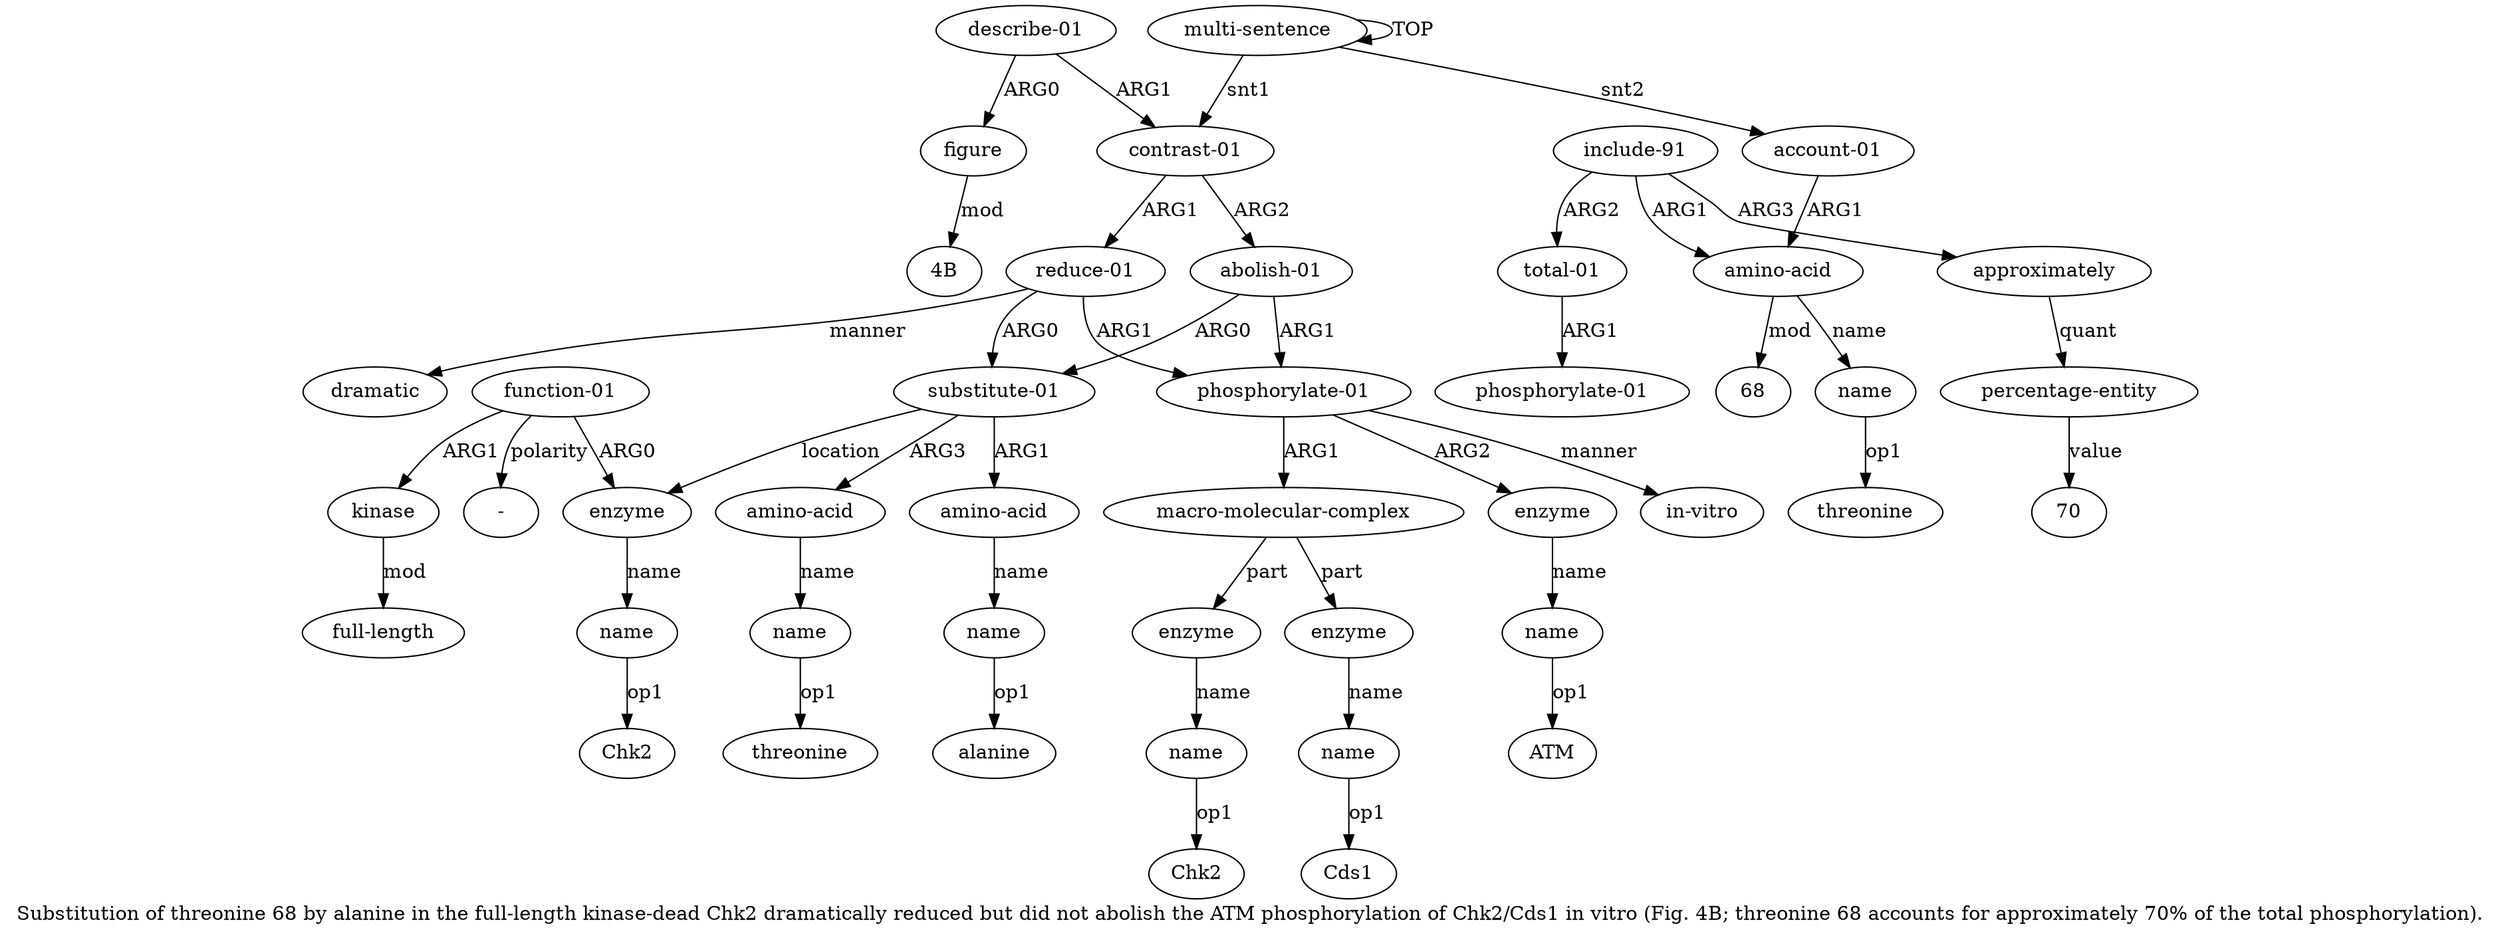 digraph  {
	graph [label="Substitution of threonine 68 by alanine in the full-length kinase-dead Chk2 dramatically reduced but did not abolish the ATM phosphorylation \
of Chk2/Cds1 in vitro (Fig. 4B; threonine 68 accounts for approximately 70% of the total phosphorylation)."];
	node [label="\N"];
	a20	 [color=black,
		gold_ind=20,
		gold_label=name,
		label=name,
		test_ind=20,
		test_label=name];
	"a20 ATM"	 [color=black,
		gold_ind=-1,
		gold_label=ATM,
		label=ATM,
		test_ind=-1,
		test_label=ATM];
	a20 -> "a20 ATM" [key=0,
	color=black,
	gold_label=op1,
	label=op1,
	test_label=op1];
a21 [color=black,
	gold_ind=21,
	gold_label="in-vitro",
	label="in-vitro",
	test_ind=21,
	test_label="in-vitro"];
a22 [color=black,
	gold_ind=22,
	gold_label=dramatic,
	label=dramatic,
	test_ind=22,
	test_label=dramatic];
a23 [color=black,
	gold_ind=23,
	gold_label="abolish-01",
	label="abolish-01",
	test_ind=23,
	test_label="abolish-01"];
a13 [color=black,
	gold_ind=13,
	gold_label="phosphorylate-01",
	label="phosphorylate-01",
	test_ind=13,
	test_label="phosphorylate-01"];
a23 -> a13 [key=0,
color=black,
gold_label=ARG1,
label=ARG1,
test_label=ARG1];
a3 [color=black,
gold_ind=3,
gold_label="substitute-01",
label="substitute-01",
test_ind=3,
test_label="substitute-01"];
a23 -> a3 [key=0,
color=black,
gold_label=ARG0,
label=ARG0,
test_label=ARG0];
a24 [color=black,
gold_ind=24,
gold_label="describe-01",
label="describe-01",
test_ind=24,
test_label="describe-01"];
a25 [color=black,
gold_ind=25,
gold_label=figure,
label=figure,
test_ind=25,
test_label=figure];
a24 -> a25 [key=0,
color=black,
gold_label=ARG0,
label=ARG0,
test_label=ARG0];
a1 [color=black,
gold_ind=1,
gold_label="contrast-01",
label="contrast-01",
test_ind=1,
test_label="contrast-01"];
a24 -> a1 [key=0,
color=black,
gold_label=ARG1,
label=ARG1,
test_label=ARG1];
"a25 4B" [color=black,
gold_ind=-1,
gold_label="4B",
label="4B",
test_ind=-1,
test_label="4B"];
a25 -> "a25 4B" [key=0,
color=black,
gold_label=mod,
label=mod,
test_label=mod];
a26 [color=black,
gold_ind=26,
gold_label="account-01",
label="account-01",
test_ind=26,
test_label="account-01"];
a27 [color=black,
gold_ind=27,
gold_label="amino-acid",
label="amino-acid",
test_ind=27,
test_label="amino-acid"];
a26 -> a27 [key=0,
color=black,
gold_label=ARG1,
label=ARG1,
test_label=ARG1];
a28 [color=black,
gold_ind=28,
gold_label=name,
label=name,
test_ind=28,
test_label=name];
a27 -> a28 [key=0,
color=black,
gold_label=name,
label=name,
test_label=name];
"a27 68" [color=black,
gold_ind=-1,
gold_label=68,
label=68,
test_ind=-1,
test_label=68];
a27 -> "a27 68" [key=0,
color=black,
gold_label=mod,
label=mod,
test_label=mod];
"a28 threonine" [color=black,
gold_ind=-1,
gold_label=threonine,
label=threonine,
test_ind=-1,
test_label=threonine];
a28 -> "a28 threonine" [key=0,
color=black,
gold_label=op1,
label=op1,
test_label=op1];
a29 [color=black,
gold_ind=29,
gold_label="include-91",
label="include-91",
test_ind=29,
test_label="include-91"];
a29 -> a27 [key=0,
color=black,
gold_label=ARG1,
label=ARG1,
test_label=ARG1];
a30 [color=black,
gold_ind=30,
gold_label="total-01",
label="total-01",
test_ind=30,
test_label="total-01"];
a29 -> a30 [key=0,
color=black,
gold_label=ARG2,
label=ARG2,
test_label=ARG2];
a32 [color=black,
gold_ind=32,
gold_label=approximately,
label=approximately,
test_ind=32,
test_label=approximately];
a29 -> a32 [key=0,
color=black,
gold_label=ARG3,
label=ARG3,
test_label=ARG3];
a31 [color=black,
gold_ind=31,
gold_label="phosphorylate-01",
label="phosphorylate-01",
test_ind=31,
test_label="phosphorylate-01"];
"a33 70" [color=black,
gold_ind=-1,
gold_label=70,
label=70,
test_ind=-1,
test_label=70];
a30 -> a31 [key=0,
color=black,
gold_label=ARG1,
label=ARG1,
test_label=ARG1];
a33 [color=black,
gold_ind=33,
gold_label="percentage-entity",
label="percentage-entity",
test_ind=33,
test_label="percentage-entity"];
a33 -> "a33 70" [key=0,
color=black,
gold_label=value,
label=value,
test_label=value];
"a18 Cds1" [color=black,
gold_ind=-1,
gold_label=Cds1,
label=Cds1,
test_ind=-1,
test_label=Cds1];
a32 -> a33 [key=0,
color=black,
gold_label=quant,
label=quant,
test_label=quant];
a15 [color=black,
gold_ind=15,
gold_label=enzyme,
label=enzyme,
test_ind=15,
test_label=enzyme];
a16 [color=black,
gold_ind=16,
gold_label=name,
label=name,
test_ind=16,
test_label=name];
a15 -> a16 [key=0,
color=black,
gold_label=name,
label=name,
test_label=name];
a14 [color=black,
gold_ind=14,
gold_label="macro-molecular-complex",
label="macro-molecular-complex",
test_ind=14,
test_label="macro-molecular-complex"];
a14 -> a15 [key=0,
color=black,
gold_label=part,
label=part,
test_label=part];
a17 [color=black,
gold_ind=17,
gold_label=enzyme,
label=enzyme,
test_ind=17,
test_label=enzyme];
a14 -> a17 [key=0,
color=black,
gold_label=part,
label=part,
test_label=part];
a18 [color=black,
gold_ind=18,
gold_label=name,
label=name,
test_ind=18,
test_label=name];
a17 -> a18 [key=0,
color=black,
gold_label=name,
label=name,
test_label=name];
"a16 Chk2" [color=black,
gold_ind=-1,
gold_label=Chk2,
label=Chk2,
test_ind=-1,
test_label=Chk2];
a16 -> "a16 Chk2" [key=0,
color=black,
gold_label=op1,
label=op1,
test_label=op1];
a11 [color=black,
gold_ind=11,
gold_label=kinase,
label=kinase,
test_ind=11,
test_label=kinase];
a12 [color=black,
gold_ind=12,
gold_label="full-length",
label="full-length",
test_ind=12,
test_label="full-length"];
a11 -> a12 [key=0,
color=black,
gold_label=mod,
label=mod,
test_label=mod];
a10 [color=black,
gold_ind=10,
gold_label="function-01",
label="function-01",
test_ind=10,
test_label="function-01"];
a10 -> a11 [key=0,
color=black,
gold_label=ARG1,
label=ARG1,
test_label=ARG1];
a8 [color=black,
gold_ind=8,
gold_label=enzyme,
label=enzyme,
test_ind=8,
test_label=enzyme];
a10 -> a8 [key=0,
color=black,
gold_label=ARG0,
label=ARG0,
test_label=ARG0];
"a10 -" [color=black,
gold_ind=-1,
gold_label="-",
label="-",
test_ind=-1,
test_label="-"];
a10 -> "a10 -" [key=0,
color=black,
gold_label=polarity,
label=polarity,
test_label=polarity];
a13 -> a21 [key=0,
color=black,
gold_label=manner,
label=manner,
test_label=manner];
a13 -> a14 [key=0,
color=black,
gold_label=ARG1,
label=ARG1,
test_label=ARG1];
a19 [color=black,
gold_ind=19,
gold_label=enzyme,
label=enzyme,
test_ind=19,
test_label=enzyme];
a13 -> a19 [key=0,
color=black,
gold_label=ARG2,
label=ARG2,
test_label=ARG2];
a19 -> a20 [key=0,
color=black,
gold_label=name,
label=name,
test_label=name];
a18 -> "a18 Cds1" [key=0,
color=black,
gold_label=op1,
label=op1,
test_label=op1];
a1 -> a23 [key=0,
color=black,
gold_label=ARG2,
label=ARG2,
test_label=ARG2];
a2 [color=black,
gold_ind=2,
gold_label="reduce-01",
label="reduce-01",
test_ind=2,
test_label="reduce-01"];
a1 -> a2 [key=0,
color=black,
gold_label=ARG1,
label=ARG1,
test_label=ARG1];
a0 [color=black,
gold_ind=0,
gold_label="multi-sentence",
label="multi-sentence",
test_ind=0,
test_label="multi-sentence"];
a0 -> a26 [key=0,
color=black,
gold_label=snt2,
label=snt2,
test_label=snt2];
a0 -> a1 [key=0,
color=black,
gold_label=snt1,
label=snt1,
test_label=snt1];
a0 -> a0 [key=0,
color=black,
gold_label=TOP,
label=TOP,
test_label=TOP];
a4 [color=black,
gold_ind=4,
gold_label="amino-acid",
label="amino-acid",
test_ind=4,
test_label="amino-acid"];
a3 -> a4 [key=0,
color=black,
gold_label=ARG1,
label=ARG1,
test_label=ARG1];
a6 [color=black,
gold_ind=6,
gold_label="amino-acid",
label="amino-acid",
test_ind=6,
test_label="amino-acid"];
a3 -> a6 [key=0,
color=black,
gold_label=ARG3,
label=ARG3,
test_label=ARG3];
a3 -> a8 [key=0,
color=black,
gold_label=location,
label=location,
test_label=location];
a2 -> a22 [key=0,
color=black,
gold_label=manner,
label=manner,
test_label=manner];
a2 -> a13 [key=0,
color=black,
gold_label=ARG1,
label=ARG1,
test_label=ARG1];
a2 -> a3 [key=0,
color=black,
gold_label=ARG0,
label=ARG0,
test_label=ARG0];
a5 [color=black,
gold_ind=5,
gold_label=name,
label=name,
test_ind=5,
test_label=name];
"a5 alanine" [color=black,
gold_ind=-1,
gold_label=alanine,
label=alanine,
test_ind=-1,
test_label=alanine];
a5 -> "a5 alanine" [key=0,
color=black,
gold_label=op1,
label=op1,
test_label=op1];
a4 -> a5 [key=0,
color=black,
gold_label=name,
label=name,
test_label=name];
a7 [color=black,
gold_ind=7,
gold_label=name,
label=name,
test_ind=7,
test_label=name];
"a7 threonine" [color=black,
gold_ind=-1,
gold_label=threonine,
label=threonine,
test_ind=-1,
test_label=threonine];
a7 -> "a7 threonine" [key=0,
color=black,
gold_label=op1,
label=op1,
test_label=op1];
a6 -> a7 [key=0,
color=black,
gold_label=name,
label=name,
test_label=name];
a9 [color=black,
gold_ind=9,
gold_label=name,
label=name,
test_ind=9,
test_label=name];
"a9 Chk2" [color=black,
gold_ind=-1,
gold_label=Chk2,
label=Chk2,
test_ind=-1,
test_label=Chk2];
a9 -> "a9 Chk2" [key=0,
color=black,
gold_label=op1,
label=op1,
test_label=op1];
a8 -> a9 [key=0,
color=black,
gold_label=name,
label=name,
test_label=name];
}
